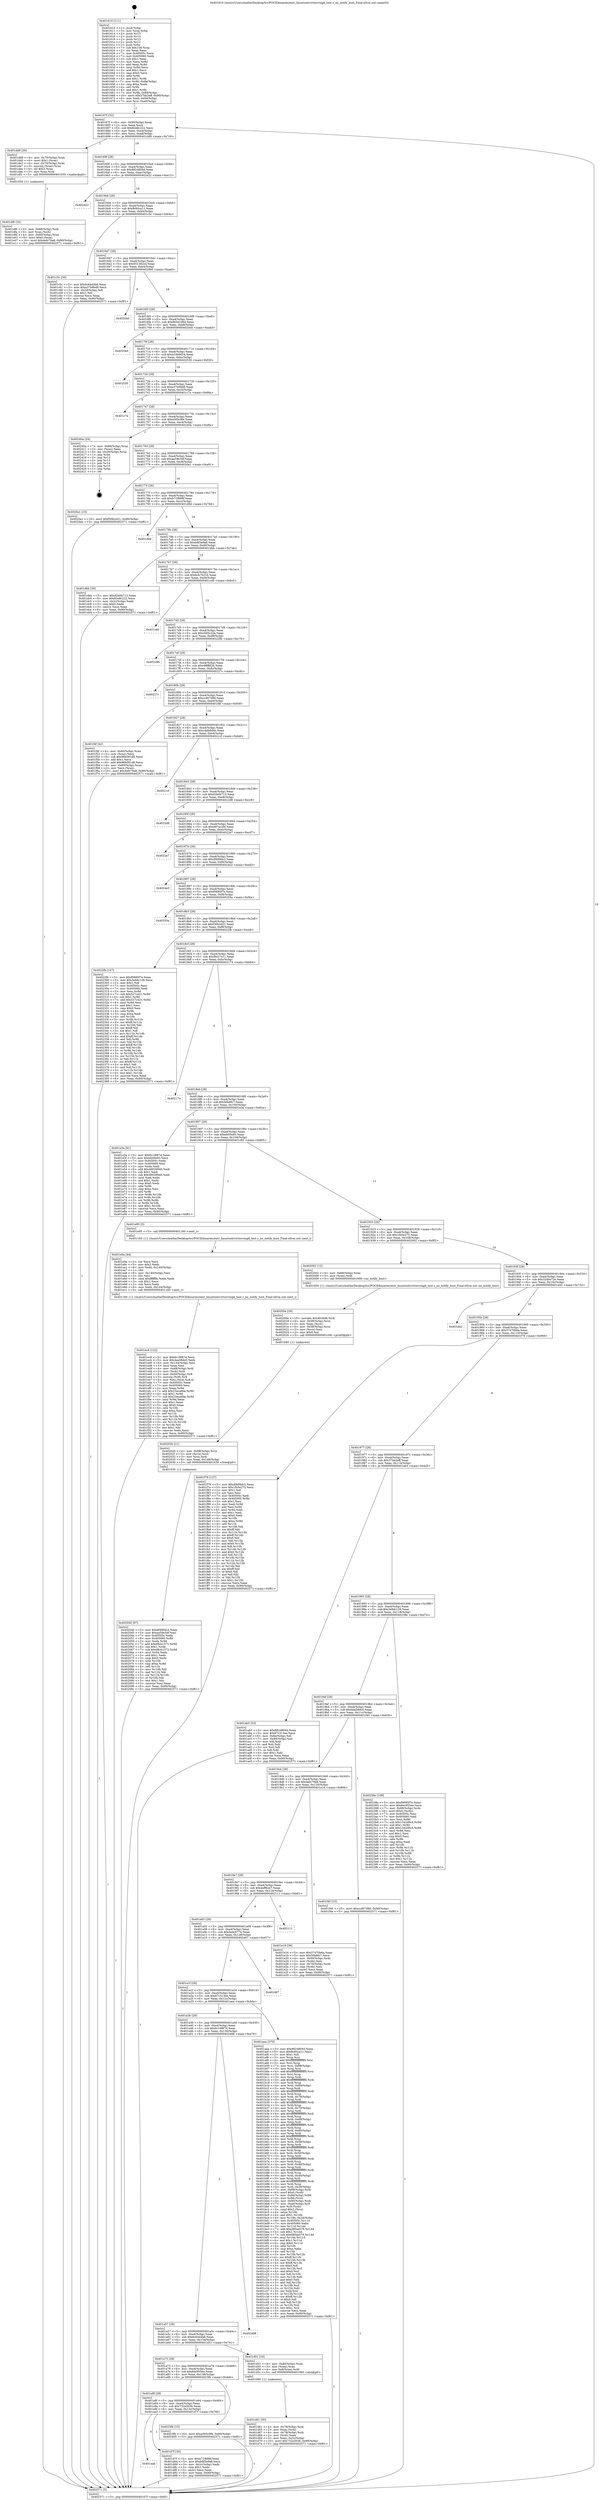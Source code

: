 digraph "0x401610" {
  label = "0x401610 (/mnt/c/Users/mathe/Desktop/tcc/POCII/binaries/extr_linuxtoolsvirtiovringh_test.c_no_notify_host_Final-ollvm.out::main(0))"
  labelloc = "t"
  node[shape=record]

  Entry [label="",width=0.3,height=0.3,shape=circle,fillcolor=black,style=filled]
  "0x40167f" [label="{
     0x40167f [32]\l
     | [instrs]\l
     &nbsp;&nbsp;0x40167f \<+6\>: mov -0x90(%rbp),%eax\l
     &nbsp;&nbsp;0x401685 \<+2\>: mov %eax,%ecx\l
     &nbsp;&nbsp;0x401687 \<+6\>: sub $0x82e8c222,%ecx\l
     &nbsp;&nbsp;0x40168d \<+6\>: mov %eax,-0xa4(%rbp)\l
     &nbsp;&nbsp;0x401693 \<+6\>: mov %ecx,-0xa8(%rbp)\l
     &nbsp;&nbsp;0x401699 \<+6\>: je 0000000000401dd9 \<main+0x7c9\>\l
  }"]
  "0x401dd9" [label="{
     0x401dd9 [29]\l
     | [instrs]\l
     &nbsp;&nbsp;0x401dd9 \<+4\>: mov -0x70(%rbp),%rax\l
     &nbsp;&nbsp;0x401ddd \<+6\>: movl $0x1,(%rax)\l
     &nbsp;&nbsp;0x401de3 \<+4\>: mov -0x70(%rbp),%rax\l
     &nbsp;&nbsp;0x401de7 \<+3\>: movslq (%rax),%rax\l
     &nbsp;&nbsp;0x401dea \<+4\>: shl $0x2,%rax\l
     &nbsp;&nbsp;0x401dee \<+3\>: mov %rax,%rdi\l
     &nbsp;&nbsp;0x401df1 \<+5\>: call 0000000000401050 \<malloc@plt\>\l
     | [calls]\l
     &nbsp;&nbsp;0x401050 \{1\} (unknown)\l
  }"]
  "0x40169f" [label="{
     0x40169f [28]\l
     | [instrs]\l
     &nbsp;&nbsp;0x40169f \<+5\>: jmp 00000000004016a4 \<main+0x94\>\l
     &nbsp;&nbsp;0x4016a4 \<+6\>: mov -0xa4(%rbp),%eax\l
     &nbsp;&nbsp;0x4016aa \<+5\>: sub $0x8824804d,%eax\l
     &nbsp;&nbsp;0x4016af \<+6\>: mov %eax,-0xac(%rbp)\l
     &nbsp;&nbsp;0x4016b5 \<+6\>: je 0000000000402422 \<main+0xe12\>\l
  }"]
  Exit [label="",width=0.3,height=0.3,shape=circle,fillcolor=black,style=filled,peripheries=2]
  "0x402422" [label="{
     0x402422\l
  }", style=dashed]
  "0x4016bb" [label="{
     0x4016bb [28]\l
     | [instrs]\l
     &nbsp;&nbsp;0x4016bb \<+5\>: jmp 00000000004016c0 \<main+0xb0\>\l
     &nbsp;&nbsp;0x4016c0 \<+6\>: mov -0xa4(%rbp),%eax\l
     &nbsp;&nbsp;0x4016c6 \<+5\>: sub $0x8c60ca11,%eax\l
     &nbsp;&nbsp;0x4016cb \<+6\>: mov %eax,-0xb0(%rbp)\l
     &nbsp;&nbsp;0x4016d1 \<+6\>: je 0000000000401c5c \<main+0x64c\>\l
  }"]
  "0x402040" [label="{
     0x402040 [97]\l
     | [instrs]\l
     &nbsp;&nbsp;0x402040 \<+5\>: mov $0xdf499dc3,%eax\l
     &nbsp;&nbsp;0x402045 \<+5\>: mov $0xaa59e3df,%esi\l
     &nbsp;&nbsp;0x40204a \<+7\>: mov 0x40505c,%edx\l
     &nbsp;&nbsp;0x402051 \<+8\>: mov 0x405060,%r8d\l
     &nbsp;&nbsp;0x402059 \<+3\>: mov %edx,%r9d\l
     &nbsp;&nbsp;0x40205c \<+7\>: add $0xd8cb1572,%r9d\l
     &nbsp;&nbsp;0x402063 \<+4\>: sub $0x1,%r9d\l
     &nbsp;&nbsp;0x402067 \<+7\>: sub $0xd8cb1572,%r9d\l
     &nbsp;&nbsp;0x40206e \<+4\>: imul %r9d,%edx\l
     &nbsp;&nbsp;0x402072 \<+3\>: and $0x1,%edx\l
     &nbsp;&nbsp;0x402075 \<+3\>: cmp $0x0,%edx\l
     &nbsp;&nbsp;0x402078 \<+4\>: sete %r10b\l
     &nbsp;&nbsp;0x40207c \<+4\>: cmp $0xa,%r8d\l
     &nbsp;&nbsp;0x402080 \<+4\>: setl %r11b\l
     &nbsp;&nbsp;0x402084 \<+3\>: mov %r10b,%bl\l
     &nbsp;&nbsp;0x402087 \<+3\>: and %r11b,%bl\l
     &nbsp;&nbsp;0x40208a \<+3\>: xor %r11b,%r10b\l
     &nbsp;&nbsp;0x40208d \<+3\>: or %r10b,%bl\l
     &nbsp;&nbsp;0x402090 \<+3\>: test $0x1,%bl\l
     &nbsp;&nbsp;0x402093 \<+3\>: cmovne %esi,%eax\l
     &nbsp;&nbsp;0x402096 \<+6\>: mov %eax,-0x90(%rbp)\l
     &nbsp;&nbsp;0x40209c \<+5\>: jmp 0000000000402571 \<main+0xf61\>\l
  }"]
  "0x401c5c" [label="{
     0x401c5c [30]\l
     | [instrs]\l
     &nbsp;&nbsp;0x401c5c \<+5\>: mov $0x6c6444b8,%eax\l
     &nbsp;&nbsp;0x401c61 \<+5\>: mov $0xa37b9bd9,%ecx\l
     &nbsp;&nbsp;0x401c66 \<+3\>: mov -0x2d(%rbp),%dl\l
     &nbsp;&nbsp;0x401c69 \<+3\>: test $0x1,%dl\l
     &nbsp;&nbsp;0x401c6c \<+3\>: cmovne %ecx,%eax\l
     &nbsp;&nbsp;0x401c6f \<+6\>: mov %eax,-0x90(%rbp)\l
     &nbsp;&nbsp;0x401c75 \<+5\>: jmp 0000000000402571 \<main+0xf61\>\l
  }"]
  "0x4016d7" [label="{
     0x4016d7 [28]\l
     | [instrs]\l
     &nbsp;&nbsp;0x4016d7 \<+5\>: jmp 00000000004016dc \<main+0xcc\>\l
     &nbsp;&nbsp;0x4016dc \<+6\>: mov -0xa4(%rbp),%eax\l
     &nbsp;&nbsp;0x4016e2 \<+5\>: sub $0x931382cd,%eax\l
     &nbsp;&nbsp;0x4016e7 \<+6\>: mov %eax,-0xb4(%rbp)\l
     &nbsp;&nbsp;0x4016ed \<+6\>: je 00000000004020b0 \<main+0xaa0\>\l
  }"]
  "0x40202b" [label="{
     0x40202b [21]\l
     | [instrs]\l
     &nbsp;&nbsp;0x40202b \<+4\>: mov -0x68(%rbp),%rcx\l
     &nbsp;&nbsp;0x40202f \<+3\>: mov (%rcx),%rcx\l
     &nbsp;&nbsp;0x402032 \<+3\>: mov %rcx,%rdi\l
     &nbsp;&nbsp;0x402035 \<+6\>: mov %eax,-0x148(%rbp)\l
     &nbsp;&nbsp;0x40203b \<+5\>: call 0000000000401030 \<free@plt\>\l
     | [calls]\l
     &nbsp;&nbsp;0x401030 \{1\} (unknown)\l
  }"]
  "0x4020b0" [label="{
     0x4020b0\l
  }", style=dashed]
  "0x4016f3" [label="{
     0x4016f3 [28]\l
     | [instrs]\l
     &nbsp;&nbsp;0x4016f3 \<+5\>: jmp 00000000004016f8 \<main+0xe8\>\l
     &nbsp;&nbsp;0x4016f8 \<+6\>: mov -0xa4(%rbp),%eax\l
     &nbsp;&nbsp;0x4016fe \<+5\>: sub $0x9e3d106d,%eax\l
     &nbsp;&nbsp;0x401703 \<+6\>: mov %eax,-0xb8(%rbp)\l
     &nbsp;&nbsp;0x401709 \<+6\>: je 00000000004020ed \<main+0xadd\>\l
  }"]
  "0x40200e" [label="{
     0x40200e [29]\l
     | [instrs]\l
     &nbsp;&nbsp;0x40200e \<+10\>: movabs $0x4030d6,%rdi\l
     &nbsp;&nbsp;0x402018 \<+4\>: mov -0x58(%rbp),%rcx\l
     &nbsp;&nbsp;0x40201c \<+2\>: mov %eax,(%rcx)\l
     &nbsp;&nbsp;0x40201e \<+4\>: mov -0x58(%rbp),%rcx\l
     &nbsp;&nbsp;0x402022 \<+2\>: mov (%rcx),%esi\l
     &nbsp;&nbsp;0x402024 \<+2\>: mov $0x0,%al\l
     &nbsp;&nbsp;0x402026 \<+5\>: call 0000000000401040 \<printf@plt\>\l
     | [calls]\l
     &nbsp;&nbsp;0x401040 \{1\} (unknown)\l
  }"]
  "0x4020ed" [label="{
     0x4020ed\l
  }", style=dashed]
  "0x40170f" [label="{
     0x40170f [28]\l
     | [instrs]\l
     &nbsp;&nbsp;0x40170f \<+5\>: jmp 0000000000401714 \<main+0x104\>\l
     &nbsp;&nbsp;0x401714 \<+6\>: mov -0xa4(%rbp),%eax\l
     &nbsp;&nbsp;0x40171a \<+5\>: sub $0xa10b9624,%eax\l
     &nbsp;&nbsp;0x40171f \<+6\>: mov %eax,-0xbc(%rbp)\l
     &nbsp;&nbsp;0x401725 \<+6\>: je 0000000000402530 \<main+0xf20\>\l
  }"]
  "0x401ec6" [label="{
     0x401ec6 [122]\l
     | [instrs]\l
     &nbsp;&nbsp;0x401ec6 \<+5\>: mov $0x6c18f87d,%ecx\l
     &nbsp;&nbsp;0x401ecb \<+5\>: mov $0x4aa58dc0,%edx\l
     &nbsp;&nbsp;0x401ed0 \<+6\>: mov -0x144(%rbp),%esi\l
     &nbsp;&nbsp;0x401ed6 \<+3\>: imul %eax,%esi\l
     &nbsp;&nbsp;0x401ed9 \<+4\>: mov -0x68(%rbp),%rdi\l
     &nbsp;&nbsp;0x401edd \<+3\>: mov (%rdi),%rdi\l
     &nbsp;&nbsp;0x401ee0 \<+4\>: mov -0x60(%rbp),%r8\l
     &nbsp;&nbsp;0x401ee4 \<+3\>: movslq (%r8),%r8\l
     &nbsp;&nbsp;0x401ee7 \<+4\>: mov %esi,(%rdi,%r8,4)\l
     &nbsp;&nbsp;0x401eeb \<+7\>: mov 0x40505c,%eax\l
     &nbsp;&nbsp;0x401ef2 \<+7\>: mov 0x405060,%esi\l
     &nbsp;&nbsp;0x401ef9 \<+3\>: mov %eax,%r9d\l
     &nbsp;&nbsp;0x401efc \<+7\>: add $0x23aca6be,%r9d\l
     &nbsp;&nbsp;0x401f03 \<+4\>: sub $0x1,%r9d\l
     &nbsp;&nbsp;0x401f07 \<+7\>: sub $0x23aca6be,%r9d\l
     &nbsp;&nbsp;0x401f0e \<+4\>: imul %r9d,%eax\l
     &nbsp;&nbsp;0x401f12 \<+3\>: and $0x1,%eax\l
     &nbsp;&nbsp;0x401f15 \<+3\>: cmp $0x0,%eax\l
     &nbsp;&nbsp;0x401f18 \<+4\>: sete %r10b\l
     &nbsp;&nbsp;0x401f1c \<+3\>: cmp $0xa,%esi\l
     &nbsp;&nbsp;0x401f1f \<+4\>: setl %r11b\l
     &nbsp;&nbsp;0x401f23 \<+3\>: mov %r10b,%bl\l
     &nbsp;&nbsp;0x401f26 \<+3\>: and %r11b,%bl\l
     &nbsp;&nbsp;0x401f29 \<+3\>: xor %r11b,%r10b\l
     &nbsp;&nbsp;0x401f2c \<+3\>: or %r10b,%bl\l
     &nbsp;&nbsp;0x401f2f \<+3\>: test $0x1,%bl\l
     &nbsp;&nbsp;0x401f32 \<+3\>: cmovne %edx,%ecx\l
     &nbsp;&nbsp;0x401f35 \<+6\>: mov %ecx,-0x90(%rbp)\l
     &nbsp;&nbsp;0x401f3b \<+5\>: jmp 0000000000402571 \<main+0xf61\>\l
  }"]
  "0x402530" [label="{
     0x402530\l
  }", style=dashed]
  "0x40172b" [label="{
     0x40172b [28]\l
     | [instrs]\l
     &nbsp;&nbsp;0x40172b \<+5\>: jmp 0000000000401730 \<main+0x120\>\l
     &nbsp;&nbsp;0x401730 \<+6\>: mov -0xa4(%rbp),%eax\l
     &nbsp;&nbsp;0x401736 \<+5\>: sub $0xa37b9bd9,%eax\l
     &nbsp;&nbsp;0x40173b \<+6\>: mov %eax,-0xc0(%rbp)\l
     &nbsp;&nbsp;0x401741 \<+6\>: je 0000000000401c7a \<main+0x66a\>\l
  }"]
  "0x401e9a" [label="{
     0x401e9a [44]\l
     | [instrs]\l
     &nbsp;&nbsp;0x401e9a \<+2\>: xor %ecx,%ecx\l
     &nbsp;&nbsp;0x401e9c \<+5\>: mov $0x2,%edx\l
     &nbsp;&nbsp;0x401ea1 \<+6\>: mov %edx,-0x140(%rbp)\l
     &nbsp;&nbsp;0x401ea7 \<+1\>: cltd\l
     &nbsp;&nbsp;0x401ea8 \<+6\>: mov -0x140(%rbp),%esi\l
     &nbsp;&nbsp;0x401eae \<+2\>: idiv %esi\l
     &nbsp;&nbsp;0x401eb0 \<+6\>: imul $0xfffffffe,%edx,%edx\l
     &nbsp;&nbsp;0x401eb6 \<+3\>: sub $0x1,%ecx\l
     &nbsp;&nbsp;0x401eb9 \<+2\>: sub %ecx,%edx\l
     &nbsp;&nbsp;0x401ebb \<+6\>: mov %edx,-0x144(%rbp)\l
     &nbsp;&nbsp;0x401ec1 \<+5\>: call 0000000000401160 \<next_i\>\l
     | [calls]\l
     &nbsp;&nbsp;0x401160 \{1\} (/mnt/c/Users/mathe/Desktop/tcc/POCII/binaries/extr_linuxtoolsvirtiovringh_test.c_no_notify_host_Final-ollvm.out::next_i)\l
  }"]
  "0x401c7a" [label="{
     0x401c7a\l
  }", style=dashed]
  "0x401747" [label="{
     0x401747 [28]\l
     | [instrs]\l
     &nbsp;&nbsp;0x401747 \<+5\>: jmp 000000000040174c \<main+0x13c\>\l
     &nbsp;&nbsp;0x40174c \<+6\>: mov -0xa4(%rbp),%eax\l
     &nbsp;&nbsp;0x401752 \<+5\>: sub $0xa565c9fe,%eax\l
     &nbsp;&nbsp;0x401757 \<+6\>: mov %eax,-0xc4(%rbp)\l
     &nbsp;&nbsp;0x40175d \<+6\>: je 000000000040240a \<main+0xdfa\>\l
  }"]
  "0x401df6" [label="{
     0x401df6 [32]\l
     | [instrs]\l
     &nbsp;&nbsp;0x401df6 \<+4\>: mov -0x68(%rbp),%rdi\l
     &nbsp;&nbsp;0x401dfa \<+3\>: mov %rax,(%rdi)\l
     &nbsp;&nbsp;0x401dfd \<+4\>: mov -0x60(%rbp),%rax\l
     &nbsp;&nbsp;0x401e01 \<+6\>: movl $0x0,(%rax)\l
     &nbsp;&nbsp;0x401e07 \<+10\>: movl $0x4efc79a8,-0x90(%rbp)\l
     &nbsp;&nbsp;0x401e11 \<+5\>: jmp 0000000000402571 \<main+0xf61\>\l
  }"]
  "0x40240a" [label="{
     0x40240a [24]\l
     | [instrs]\l
     &nbsp;&nbsp;0x40240a \<+7\>: mov -0x88(%rbp),%rax\l
     &nbsp;&nbsp;0x402411 \<+2\>: mov (%rax),%eax\l
     &nbsp;&nbsp;0x402413 \<+4\>: lea -0x28(%rbp),%rsp\l
     &nbsp;&nbsp;0x402417 \<+1\>: pop %rbx\l
     &nbsp;&nbsp;0x402418 \<+2\>: pop %r12\l
     &nbsp;&nbsp;0x40241a \<+2\>: pop %r13\l
     &nbsp;&nbsp;0x40241c \<+2\>: pop %r14\l
     &nbsp;&nbsp;0x40241e \<+2\>: pop %r15\l
     &nbsp;&nbsp;0x402420 \<+1\>: pop %rbp\l
     &nbsp;&nbsp;0x402421 \<+1\>: ret\l
  }"]
  "0x401763" [label="{
     0x401763 [28]\l
     | [instrs]\l
     &nbsp;&nbsp;0x401763 \<+5\>: jmp 0000000000401768 \<main+0x158\>\l
     &nbsp;&nbsp;0x401768 \<+6\>: mov -0xa4(%rbp),%eax\l
     &nbsp;&nbsp;0x40176e \<+5\>: sub $0xaa59e3df,%eax\l
     &nbsp;&nbsp;0x401773 \<+6\>: mov %eax,-0xc8(%rbp)\l
     &nbsp;&nbsp;0x401779 \<+6\>: je 00000000004020a1 \<main+0xa91\>\l
  }"]
  "0x401aab" [label="{
     0x401aab\l
  }", style=dashed]
  "0x4020a1" [label="{
     0x4020a1 [15]\l
     | [instrs]\l
     &nbsp;&nbsp;0x4020a1 \<+10\>: movl $0xf30b2d21,-0x90(%rbp)\l
     &nbsp;&nbsp;0x4020ab \<+5\>: jmp 0000000000402571 \<main+0xf61\>\l
  }"]
  "0x40177f" [label="{
     0x40177f [28]\l
     | [instrs]\l
     &nbsp;&nbsp;0x40177f \<+5\>: jmp 0000000000401784 \<main+0x174\>\l
     &nbsp;&nbsp;0x401784 \<+6\>: mov -0xa4(%rbp),%eax\l
     &nbsp;&nbsp;0x40178a \<+5\>: sub $0xb71f898f,%eax\l
     &nbsp;&nbsp;0x40178f \<+6\>: mov %eax,-0xcc(%rbp)\l
     &nbsp;&nbsp;0x401795 \<+6\>: je 0000000000401d9d \<main+0x78d\>\l
  }"]
  "0x401d7f" [label="{
     0x401d7f [30]\l
     | [instrs]\l
     &nbsp;&nbsp;0x401d7f \<+5\>: mov $0xb71f898f,%eax\l
     &nbsp;&nbsp;0x401d84 \<+5\>: mov $0xb8f3e9a8,%ecx\l
     &nbsp;&nbsp;0x401d89 \<+3\>: mov -0x2c(%rbp),%edx\l
     &nbsp;&nbsp;0x401d8c \<+3\>: cmp $0x1,%edx\l
     &nbsp;&nbsp;0x401d8f \<+3\>: cmovl %ecx,%eax\l
     &nbsp;&nbsp;0x401d92 \<+6\>: mov %eax,-0x90(%rbp)\l
     &nbsp;&nbsp;0x401d98 \<+5\>: jmp 0000000000402571 \<main+0xf61\>\l
  }"]
  "0x401d9d" [label="{
     0x401d9d\l
  }", style=dashed]
  "0x40179b" [label="{
     0x40179b [28]\l
     | [instrs]\l
     &nbsp;&nbsp;0x40179b \<+5\>: jmp 00000000004017a0 \<main+0x190\>\l
     &nbsp;&nbsp;0x4017a0 \<+6\>: mov -0xa4(%rbp),%eax\l
     &nbsp;&nbsp;0x4017a6 \<+5\>: sub $0xb8f3e9a8,%eax\l
     &nbsp;&nbsp;0x4017ab \<+6\>: mov %eax,-0xd0(%rbp)\l
     &nbsp;&nbsp;0x4017b1 \<+6\>: je 0000000000401dbb \<main+0x7ab\>\l
  }"]
  "0x401a8f" [label="{
     0x401a8f [28]\l
     | [instrs]\l
     &nbsp;&nbsp;0x401a8f \<+5\>: jmp 0000000000401a94 \<main+0x484\>\l
     &nbsp;&nbsp;0x401a94 \<+6\>: mov -0xa4(%rbp),%eax\l
     &nbsp;&nbsp;0x401a9a \<+5\>: sub $0x732e3036,%eax\l
     &nbsp;&nbsp;0x401a9f \<+6\>: mov %eax,-0x13c(%rbp)\l
     &nbsp;&nbsp;0x401aa5 \<+6\>: je 0000000000401d7f \<main+0x76f\>\l
  }"]
  "0x401dbb" [label="{
     0x401dbb [30]\l
     | [instrs]\l
     &nbsp;&nbsp;0x401dbb \<+5\>: mov $0xd2b0b713,%eax\l
     &nbsp;&nbsp;0x401dc0 \<+5\>: mov $0x82e8c222,%ecx\l
     &nbsp;&nbsp;0x401dc5 \<+3\>: mov -0x2c(%rbp),%edx\l
     &nbsp;&nbsp;0x401dc8 \<+3\>: cmp $0x0,%edx\l
     &nbsp;&nbsp;0x401dcb \<+3\>: cmove %ecx,%eax\l
     &nbsp;&nbsp;0x401dce \<+6\>: mov %eax,-0x90(%rbp)\l
     &nbsp;&nbsp;0x401dd4 \<+5\>: jmp 0000000000402571 \<main+0xf61\>\l
  }"]
  "0x4017b7" [label="{
     0x4017b7 [28]\l
     | [instrs]\l
     &nbsp;&nbsp;0x4017b7 \<+5\>: jmp 00000000004017bc \<main+0x1ac\>\l
     &nbsp;&nbsp;0x4017bc \<+6\>: mov -0xa4(%rbp),%eax\l
     &nbsp;&nbsp;0x4017c2 \<+5\>: sub $0xbcb7b21b,%eax\l
     &nbsp;&nbsp;0x4017c7 \<+6\>: mov %eax,-0xd4(%rbp)\l
     &nbsp;&nbsp;0x4017cd \<+6\>: je 0000000000401cd0 \<main+0x6c0\>\l
  }"]
  "0x4023fb" [label="{
     0x4023fb [15]\l
     | [instrs]\l
     &nbsp;&nbsp;0x4023fb \<+10\>: movl $0xa565c9fe,-0x90(%rbp)\l
     &nbsp;&nbsp;0x402405 \<+5\>: jmp 0000000000402571 \<main+0xf61\>\l
  }"]
  "0x401cd0" [label="{
     0x401cd0\l
  }", style=dashed]
  "0x4017d3" [label="{
     0x4017d3 [28]\l
     | [instrs]\l
     &nbsp;&nbsp;0x4017d3 \<+5\>: jmp 00000000004017d8 \<main+0x1c8\>\l
     &nbsp;&nbsp;0x4017d8 \<+6\>: mov -0xa4(%rbp),%eax\l
     &nbsp;&nbsp;0x4017de \<+5\>: sub $0xc0d5c32e,%eax\l
     &nbsp;&nbsp;0x4017e3 \<+6\>: mov %eax,-0xd8(%rbp)\l
     &nbsp;&nbsp;0x4017e9 \<+6\>: je 000000000040228b \<main+0xc7b\>\l
  }"]
  "0x401d61" [label="{
     0x401d61 [30]\l
     | [instrs]\l
     &nbsp;&nbsp;0x401d61 \<+4\>: mov -0x78(%rbp),%rdi\l
     &nbsp;&nbsp;0x401d65 \<+2\>: mov %eax,(%rdi)\l
     &nbsp;&nbsp;0x401d67 \<+4\>: mov -0x78(%rbp),%rdi\l
     &nbsp;&nbsp;0x401d6b \<+2\>: mov (%rdi),%eax\l
     &nbsp;&nbsp;0x401d6d \<+3\>: mov %eax,-0x2c(%rbp)\l
     &nbsp;&nbsp;0x401d70 \<+10\>: movl $0x732e3036,-0x90(%rbp)\l
     &nbsp;&nbsp;0x401d7a \<+5\>: jmp 0000000000402571 \<main+0xf61\>\l
  }"]
  "0x40228b" [label="{
     0x40228b\l
  }", style=dashed]
  "0x4017ef" [label="{
     0x4017ef [28]\l
     | [instrs]\l
     &nbsp;&nbsp;0x4017ef \<+5\>: jmp 00000000004017f4 \<main+0x1e4\>\l
     &nbsp;&nbsp;0x4017f4 \<+6\>: mov -0xa4(%rbp),%eax\l
     &nbsp;&nbsp;0x4017fa \<+5\>: sub $0xc88ffd26,%eax\l
     &nbsp;&nbsp;0x4017ff \<+6\>: mov %eax,-0xdc(%rbp)\l
     &nbsp;&nbsp;0x401805 \<+6\>: je 000000000040227c \<main+0xc6c\>\l
  }"]
  "0x401a73" [label="{
     0x401a73 [28]\l
     | [instrs]\l
     &nbsp;&nbsp;0x401a73 \<+5\>: jmp 0000000000401a78 \<main+0x468\>\l
     &nbsp;&nbsp;0x401a78 \<+6\>: mov -0xa4(%rbp),%eax\l
     &nbsp;&nbsp;0x401a7e \<+5\>: sub $0x6ec955ee,%eax\l
     &nbsp;&nbsp;0x401a83 \<+6\>: mov %eax,-0x138(%rbp)\l
     &nbsp;&nbsp;0x401a89 \<+6\>: je 00000000004023fb \<main+0xdeb\>\l
  }"]
  "0x40227c" [label="{
     0x40227c\l
  }", style=dashed]
  "0x40180b" [label="{
     0x40180b [28]\l
     | [instrs]\l
     &nbsp;&nbsp;0x40180b \<+5\>: jmp 0000000000401810 \<main+0x200\>\l
     &nbsp;&nbsp;0x401810 \<+6\>: mov -0xa4(%rbp),%eax\l
     &nbsp;&nbsp;0x401816 \<+5\>: sub $0xccd07d86,%eax\l
     &nbsp;&nbsp;0x40181b \<+6\>: mov %eax,-0xe0(%rbp)\l
     &nbsp;&nbsp;0x401821 \<+6\>: je 0000000000401f4f \<main+0x93f\>\l
  }"]
  "0x401d51" [label="{
     0x401d51 [16]\l
     | [instrs]\l
     &nbsp;&nbsp;0x401d51 \<+4\>: mov -0x80(%rbp),%rax\l
     &nbsp;&nbsp;0x401d55 \<+3\>: mov (%rax),%rax\l
     &nbsp;&nbsp;0x401d58 \<+4\>: mov 0x8(%rax),%rdi\l
     &nbsp;&nbsp;0x401d5c \<+5\>: call 0000000000401060 \<atoi@plt\>\l
     | [calls]\l
     &nbsp;&nbsp;0x401060 \{1\} (unknown)\l
  }"]
  "0x401f4f" [label="{
     0x401f4f [42]\l
     | [instrs]\l
     &nbsp;&nbsp;0x401f4f \<+4\>: mov -0x60(%rbp),%rax\l
     &nbsp;&nbsp;0x401f53 \<+2\>: mov (%rax),%ecx\l
     &nbsp;&nbsp;0x401f55 \<+6\>: sub $0x96b581d8,%ecx\l
     &nbsp;&nbsp;0x401f5b \<+3\>: add $0x1,%ecx\l
     &nbsp;&nbsp;0x401f5e \<+6\>: add $0x96b581d8,%ecx\l
     &nbsp;&nbsp;0x401f64 \<+4\>: mov -0x60(%rbp),%rax\l
     &nbsp;&nbsp;0x401f68 \<+2\>: mov %ecx,(%rax)\l
     &nbsp;&nbsp;0x401f6a \<+10\>: movl $0x4efc79a8,-0x90(%rbp)\l
     &nbsp;&nbsp;0x401f74 \<+5\>: jmp 0000000000402571 \<main+0xf61\>\l
  }"]
  "0x401827" [label="{
     0x401827 [28]\l
     | [instrs]\l
     &nbsp;&nbsp;0x401827 \<+5\>: jmp 000000000040182c \<main+0x21c\>\l
     &nbsp;&nbsp;0x40182c \<+6\>: mov -0xa4(%rbp),%eax\l
     &nbsp;&nbsp;0x401832 \<+5\>: sub $0xcddbdd4e,%eax\l
     &nbsp;&nbsp;0x401837 \<+6\>: mov %eax,-0xe4(%rbp)\l
     &nbsp;&nbsp;0x40183d \<+6\>: je 00000000004021cf \<main+0xbbf\>\l
  }"]
  "0x401a57" [label="{
     0x401a57 [28]\l
     | [instrs]\l
     &nbsp;&nbsp;0x401a57 \<+5\>: jmp 0000000000401a5c \<main+0x44c\>\l
     &nbsp;&nbsp;0x401a5c \<+6\>: mov -0xa4(%rbp),%eax\l
     &nbsp;&nbsp;0x401a62 \<+5\>: sub $0x6c6444b8,%eax\l
     &nbsp;&nbsp;0x401a67 \<+6\>: mov %eax,-0x134(%rbp)\l
     &nbsp;&nbsp;0x401a6d \<+6\>: je 0000000000401d51 \<main+0x741\>\l
  }"]
  "0x4021cf" [label="{
     0x4021cf\l
  }", style=dashed]
  "0x401843" [label="{
     0x401843 [28]\l
     | [instrs]\l
     &nbsp;&nbsp;0x401843 \<+5\>: jmp 0000000000401848 \<main+0x238\>\l
     &nbsp;&nbsp;0x401848 \<+6\>: mov -0xa4(%rbp),%eax\l
     &nbsp;&nbsp;0x40184e \<+5\>: sub $0xd2b0b713,%eax\l
     &nbsp;&nbsp;0x401853 \<+6\>: mov %eax,-0xe8(%rbp)\l
     &nbsp;&nbsp;0x401859 \<+6\>: je 00000000004022d8 \<main+0xcc8\>\l
  }"]
  "0x402488" [label="{
     0x402488\l
  }", style=dashed]
  "0x4022d8" [label="{
     0x4022d8\l
  }", style=dashed]
  "0x40185f" [label="{
     0x40185f [28]\l
     | [instrs]\l
     &nbsp;&nbsp;0x40185f \<+5\>: jmp 0000000000401864 \<main+0x254\>\l
     &nbsp;&nbsp;0x401864 \<+6\>: mov -0xa4(%rbp),%eax\l
     &nbsp;&nbsp;0x40186a \<+5\>: sub $0xd97ac2f4,%eax\l
     &nbsp;&nbsp;0x40186f \<+6\>: mov %eax,-0xec(%rbp)\l
     &nbsp;&nbsp;0x401875 \<+6\>: je 00000000004022e7 \<main+0xcd7\>\l
  }"]
  "0x401a3b" [label="{
     0x401a3b [28]\l
     | [instrs]\l
     &nbsp;&nbsp;0x401a3b \<+5\>: jmp 0000000000401a40 \<main+0x430\>\l
     &nbsp;&nbsp;0x401a40 \<+6\>: mov -0xa4(%rbp),%eax\l
     &nbsp;&nbsp;0x401a46 \<+5\>: sub $0x6c18f87d,%eax\l
     &nbsp;&nbsp;0x401a4b \<+6\>: mov %eax,-0x130(%rbp)\l
     &nbsp;&nbsp;0x401a51 \<+6\>: je 0000000000402488 \<main+0xe78\>\l
  }"]
  "0x4022e7" [label="{
     0x4022e7\l
  }", style=dashed]
  "0x40187b" [label="{
     0x40187b [28]\l
     | [instrs]\l
     &nbsp;&nbsp;0x40187b \<+5\>: jmp 0000000000401880 \<main+0x270\>\l
     &nbsp;&nbsp;0x401880 \<+6\>: mov -0xa4(%rbp),%eax\l
     &nbsp;&nbsp;0x401886 \<+5\>: sub $0xdf499dc3,%eax\l
     &nbsp;&nbsp;0x40188b \<+6\>: mov %eax,-0xf0(%rbp)\l
     &nbsp;&nbsp;0x401891 \<+6\>: je 00000000004024e3 \<main+0xed3\>\l
  }"]
  "0x401aea" [label="{
     0x401aea [370]\l
     | [instrs]\l
     &nbsp;&nbsp;0x401aea \<+5\>: mov $0x8824804d,%eax\l
     &nbsp;&nbsp;0x401aef \<+5\>: mov $0x8c60ca11,%ecx\l
     &nbsp;&nbsp;0x401af4 \<+2\>: mov $0x1,%dl\l
     &nbsp;&nbsp;0x401af6 \<+3\>: mov %rsp,%rsi\l
     &nbsp;&nbsp;0x401af9 \<+4\>: add $0xfffffffffffffff0,%rsi\l
     &nbsp;&nbsp;0x401afd \<+3\>: mov %rsi,%rsp\l
     &nbsp;&nbsp;0x401b00 \<+7\>: mov %rsi,-0x88(%rbp)\l
     &nbsp;&nbsp;0x401b07 \<+3\>: mov %rsp,%rsi\l
     &nbsp;&nbsp;0x401b0a \<+4\>: add $0xfffffffffffffff0,%rsi\l
     &nbsp;&nbsp;0x401b0e \<+3\>: mov %rsi,%rsp\l
     &nbsp;&nbsp;0x401b11 \<+3\>: mov %rsp,%rdi\l
     &nbsp;&nbsp;0x401b14 \<+4\>: add $0xfffffffffffffff0,%rdi\l
     &nbsp;&nbsp;0x401b18 \<+3\>: mov %rdi,%rsp\l
     &nbsp;&nbsp;0x401b1b \<+4\>: mov %rdi,-0x80(%rbp)\l
     &nbsp;&nbsp;0x401b1f \<+3\>: mov %rsp,%rdi\l
     &nbsp;&nbsp;0x401b22 \<+4\>: add $0xfffffffffffffff0,%rdi\l
     &nbsp;&nbsp;0x401b26 \<+3\>: mov %rdi,%rsp\l
     &nbsp;&nbsp;0x401b29 \<+4\>: mov %rdi,-0x78(%rbp)\l
     &nbsp;&nbsp;0x401b2d \<+3\>: mov %rsp,%rdi\l
     &nbsp;&nbsp;0x401b30 \<+4\>: add $0xfffffffffffffff0,%rdi\l
     &nbsp;&nbsp;0x401b34 \<+3\>: mov %rdi,%rsp\l
     &nbsp;&nbsp;0x401b37 \<+4\>: mov %rdi,-0x70(%rbp)\l
     &nbsp;&nbsp;0x401b3b \<+3\>: mov %rsp,%rdi\l
     &nbsp;&nbsp;0x401b3e \<+4\>: add $0xfffffffffffffff0,%rdi\l
     &nbsp;&nbsp;0x401b42 \<+3\>: mov %rdi,%rsp\l
     &nbsp;&nbsp;0x401b45 \<+4\>: mov %rdi,-0x68(%rbp)\l
     &nbsp;&nbsp;0x401b49 \<+3\>: mov %rsp,%rdi\l
     &nbsp;&nbsp;0x401b4c \<+4\>: add $0xfffffffffffffff0,%rdi\l
     &nbsp;&nbsp;0x401b50 \<+3\>: mov %rdi,%rsp\l
     &nbsp;&nbsp;0x401b53 \<+4\>: mov %rdi,-0x60(%rbp)\l
     &nbsp;&nbsp;0x401b57 \<+3\>: mov %rsp,%rdi\l
     &nbsp;&nbsp;0x401b5a \<+4\>: add $0xfffffffffffffff0,%rdi\l
     &nbsp;&nbsp;0x401b5e \<+3\>: mov %rdi,%rsp\l
     &nbsp;&nbsp;0x401b61 \<+4\>: mov %rdi,-0x58(%rbp)\l
     &nbsp;&nbsp;0x401b65 \<+3\>: mov %rsp,%rdi\l
     &nbsp;&nbsp;0x401b68 \<+4\>: add $0xfffffffffffffff0,%rdi\l
     &nbsp;&nbsp;0x401b6c \<+3\>: mov %rdi,%rsp\l
     &nbsp;&nbsp;0x401b6f \<+4\>: mov %rdi,-0x50(%rbp)\l
     &nbsp;&nbsp;0x401b73 \<+3\>: mov %rsp,%rdi\l
     &nbsp;&nbsp;0x401b76 \<+4\>: add $0xfffffffffffffff0,%rdi\l
     &nbsp;&nbsp;0x401b7a \<+3\>: mov %rdi,%rsp\l
     &nbsp;&nbsp;0x401b7d \<+4\>: mov %rdi,-0x48(%rbp)\l
     &nbsp;&nbsp;0x401b81 \<+3\>: mov %rsp,%rdi\l
     &nbsp;&nbsp;0x401b84 \<+4\>: add $0xfffffffffffffff0,%rdi\l
     &nbsp;&nbsp;0x401b88 \<+3\>: mov %rdi,%rsp\l
     &nbsp;&nbsp;0x401b8b \<+4\>: mov %rdi,-0x40(%rbp)\l
     &nbsp;&nbsp;0x401b8f \<+3\>: mov %rsp,%rdi\l
     &nbsp;&nbsp;0x401b92 \<+4\>: add $0xfffffffffffffff0,%rdi\l
     &nbsp;&nbsp;0x401b96 \<+3\>: mov %rdi,%rsp\l
     &nbsp;&nbsp;0x401b99 \<+4\>: mov %rdi,-0x38(%rbp)\l
     &nbsp;&nbsp;0x401b9d \<+7\>: mov -0x88(%rbp),%rdi\l
     &nbsp;&nbsp;0x401ba4 \<+6\>: movl $0x0,(%rdi)\l
     &nbsp;&nbsp;0x401baa \<+7\>: mov -0x94(%rbp),%r8d\l
     &nbsp;&nbsp;0x401bb1 \<+3\>: mov %r8d,(%rsi)\l
     &nbsp;&nbsp;0x401bb4 \<+4\>: mov -0x80(%rbp),%rdi\l
     &nbsp;&nbsp;0x401bb8 \<+7\>: mov -0xa0(%rbp),%r9\l
     &nbsp;&nbsp;0x401bbf \<+3\>: mov %r9,(%rdi)\l
     &nbsp;&nbsp;0x401bc2 \<+3\>: cmpl $0x2,(%rsi)\l
     &nbsp;&nbsp;0x401bc5 \<+4\>: setne %r10b\l
     &nbsp;&nbsp;0x401bc9 \<+4\>: and $0x1,%r10b\l
     &nbsp;&nbsp;0x401bcd \<+4\>: mov %r10b,-0x2d(%rbp)\l
     &nbsp;&nbsp;0x401bd1 \<+8\>: mov 0x40505c,%r11d\l
     &nbsp;&nbsp;0x401bd9 \<+7\>: mov 0x405060,%ebx\l
     &nbsp;&nbsp;0x401be0 \<+3\>: mov %r11d,%r14d\l
     &nbsp;&nbsp;0x401be3 \<+7\>: add $0xd80ae579,%r14d\l
     &nbsp;&nbsp;0x401bea \<+4\>: sub $0x1,%r14d\l
     &nbsp;&nbsp;0x401bee \<+7\>: sub $0xd80ae579,%r14d\l
     &nbsp;&nbsp;0x401bf5 \<+4\>: imul %r14d,%r11d\l
     &nbsp;&nbsp;0x401bf9 \<+4\>: and $0x1,%r11d\l
     &nbsp;&nbsp;0x401bfd \<+4\>: cmp $0x0,%r11d\l
     &nbsp;&nbsp;0x401c01 \<+4\>: sete %r10b\l
     &nbsp;&nbsp;0x401c05 \<+3\>: cmp $0xa,%ebx\l
     &nbsp;&nbsp;0x401c08 \<+4\>: setl %r15b\l
     &nbsp;&nbsp;0x401c0c \<+3\>: mov %r10b,%r12b\l
     &nbsp;&nbsp;0x401c0f \<+4\>: xor $0xff,%r12b\l
     &nbsp;&nbsp;0x401c13 \<+3\>: mov %r15b,%r13b\l
     &nbsp;&nbsp;0x401c16 \<+4\>: xor $0xff,%r13b\l
     &nbsp;&nbsp;0x401c1a \<+3\>: xor $0x0,%dl\l
     &nbsp;&nbsp;0x401c1d \<+3\>: mov %r12b,%sil\l
     &nbsp;&nbsp;0x401c20 \<+4\>: and $0x0,%sil\l
     &nbsp;&nbsp;0x401c24 \<+3\>: and %dl,%r10b\l
     &nbsp;&nbsp;0x401c27 \<+3\>: mov %r13b,%dil\l
     &nbsp;&nbsp;0x401c2a \<+4\>: and $0x0,%dil\l
     &nbsp;&nbsp;0x401c2e \<+3\>: and %dl,%r15b\l
     &nbsp;&nbsp;0x401c31 \<+3\>: or %r10b,%sil\l
     &nbsp;&nbsp;0x401c34 \<+3\>: or %r15b,%dil\l
     &nbsp;&nbsp;0x401c37 \<+3\>: xor %dil,%sil\l
     &nbsp;&nbsp;0x401c3a \<+3\>: or %r13b,%r12b\l
     &nbsp;&nbsp;0x401c3d \<+4\>: xor $0xff,%r12b\l
     &nbsp;&nbsp;0x401c41 \<+3\>: or $0x0,%dl\l
     &nbsp;&nbsp;0x401c44 \<+3\>: and %dl,%r12b\l
     &nbsp;&nbsp;0x401c47 \<+3\>: or %r12b,%sil\l
     &nbsp;&nbsp;0x401c4a \<+4\>: test $0x1,%sil\l
     &nbsp;&nbsp;0x401c4e \<+3\>: cmovne %ecx,%eax\l
     &nbsp;&nbsp;0x401c51 \<+6\>: mov %eax,-0x90(%rbp)\l
     &nbsp;&nbsp;0x401c57 \<+5\>: jmp 0000000000402571 \<main+0xf61\>\l
  }"]
  "0x4024e3" [label="{
     0x4024e3\l
  }", style=dashed]
  "0x401897" [label="{
     0x401897 [28]\l
     | [instrs]\l
     &nbsp;&nbsp;0x401897 \<+5\>: jmp 000000000040189c \<main+0x28c\>\l
     &nbsp;&nbsp;0x40189c \<+6\>: mov -0xa4(%rbp),%eax\l
     &nbsp;&nbsp;0x4018a2 \<+5\>: sub $0xf0685f7e,%eax\l
     &nbsp;&nbsp;0x4018a7 \<+6\>: mov %eax,-0xf4(%rbp)\l
     &nbsp;&nbsp;0x4018ad \<+6\>: je 000000000040255a \<main+0xf4a\>\l
  }"]
  "0x401a1f" [label="{
     0x401a1f [28]\l
     | [instrs]\l
     &nbsp;&nbsp;0x401a1f \<+5\>: jmp 0000000000401a24 \<main+0x414\>\l
     &nbsp;&nbsp;0x401a24 \<+6\>: mov -0xa4(%rbp),%eax\l
     &nbsp;&nbsp;0x401a2a \<+5\>: sub $0x67c313ee,%eax\l
     &nbsp;&nbsp;0x401a2f \<+6\>: mov %eax,-0x12c(%rbp)\l
     &nbsp;&nbsp;0x401a35 \<+6\>: je 0000000000401aea \<main+0x4da\>\l
  }"]
  "0x40255a" [label="{
     0x40255a\l
  }", style=dashed]
  "0x4018b3" [label="{
     0x4018b3 [28]\l
     | [instrs]\l
     &nbsp;&nbsp;0x4018b3 \<+5\>: jmp 00000000004018b8 \<main+0x2a8\>\l
     &nbsp;&nbsp;0x4018b8 \<+6\>: mov -0xa4(%rbp),%eax\l
     &nbsp;&nbsp;0x4018be \<+5\>: sub $0xf30b2d21,%eax\l
     &nbsp;&nbsp;0x4018c3 \<+6\>: mov %eax,-0xf8(%rbp)\l
     &nbsp;&nbsp;0x4018c9 \<+6\>: je 00000000004022fb \<main+0xceb\>\l
  }"]
  "0x402467" [label="{
     0x402467\l
  }", style=dashed]
  "0x4022fb" [label="{
     0x4022fb [147]\l
     | [instrs]\l
     &nbsp;&nbsp;0x4022fb \<+5\>: mov $0xf0685f7e,%eax\l
     &nbsp;&nbsp;0x402300 \<+5\>: mov $0x3e9dc128,%ecx\l
     &nbsp;&nbsp;0x402305 \<+2\>: mov $0x1,%dl\l
     &nbsp;&nbsp;0x402307 \<+7\>: mov 0x40505c,%esi\l
     &nbsp;&nbsp;0x40230e \<+7\>: mov 0x405060,%edi\l
     &nbsp;&nbsp;0x402315 \<+3\>: mov %esi,%r8d\l
     &nbsp;&nbsp;0x402318 \<+7\>: sub $0x527c421,%r8d\l
     &nbsp;&nbsp;0x40231f \<+4\>: sub $0x1,%r8d\l
     &nbsp;&nbsp;0x402323 \<+7\>: add $0x527c421,%r8d\l
     &nbsp;&nbsp;0x40232a \<+4\>: imul %r8d,%esi\l
     &nbsp;&nbsp;0x40232e \<+3\>: and $0x1,%esi\l
     &nbsp;&nbsp;0x402331 \<+3\>: cmp $0x0,%esi\l
     &nbsp;&nbsp;0x402334 \<+4\>: sete %r9b\l
     &nbsp;&nbsp;0x402338 \<+3\>: cmp $0xa,%edi\l
     &nbsp;&nbsp;0x40233b \<+4\>: setl %r10b\l
     &nbsp;&nbsp;0x40233f \<+3\>: mov %r9b,%r11b\l
     &nbsp;&nbsp;0x402342 \<+4\>: xor $0xff,%r11b\l
     &nbsp;&nbsp;0x402346 \<+3\>: mov %r10b,%bl\l
     &nbsp;&nbsp;0x402349 \<+3\>: xor $0xff,%bl\l
     &nbsp;&nbsp;0x40234c \<+3\>: xor $0x1,%dl\l
     &nbsp;&nbsp;0x40234f \<+3\>: mov %r11b,%r14b\l
     &nbsp;&nbsp;0x402352 \<+4\>: and $0xff,%r14b\l
     &nbsp;&nbsp;0x402356 \<+3\>: and %dl,%r9b\l
     &nbsp;&nbsp;0x402359 \<+3\>: mov %bl,%r15b\l
     &nbsp;&nbsp;0x40235c \<+4\>: and $0xff,%r15b\l
     &nbsp;&nbsp;0x402360 \<+3\>: and %dl,%r10b\l
     &nbsp;&nbsp;0x402363 \<+3\>: or %r9b,%r14b\l
     &nbsp;&nbsp;0x402366 \<+3\>: or %r10b,%r15b\l
     &nbsp;&nbsp;0x402369 \<+3\>: xor %r15b,%r14b\l
     &nbsp;&nbsp;0x40236c \<+3\>: or %bl,%r11b\l
     &nbsp;&nbsp;0x40236f \<+4\>: xor $0xff,%r11b\l
     &nbsp;&nbsp;0x402373 \<+3\>: or $0x1,%dl\l
     &nbsp;&nbsp;0x402376 \<+3\>: and %dl,%r11b\l
     &nbsp;&nbsp;0x402379 \<+3\>: or %r11b,%r14b\l
     &nbsp;&nbsp;0x40237c \<+4\>: test $0x1,%r14b\l
     &nbsp;&nbsp;0x402380 \<+3\>: cmovne %ecx,%eax\l
     &nbsp;&nbsp;0x402383 \<+6\>: mov %eax,-0x90(%rbp)\l
     &nbsp;&nbsp;0x402389 \<+5\>: jmp 0000000000402571 \<main+0xf61\>\l
  }"]
  "0x4018cf" [label="{
     0x4018cf [28]\l
     | [instrs]\l
     &nbsp;&nbsp;0x4018cf \<+5\>: jmp 00000000004018d4 \<main+0x2c4\>\l
     &nbsp;&nbsp;0x4018d4 \<+6\>: mov -0xa4(%rbp),%eax\l
     &nbsp;&nbsp;0x4018da \<+5\>: sub $0xf9c27e11,%eax\l
     &nbsp;&nbsp;0x4018df \<+6\>: mov %eax,-0xfc(%rbp)\l
     &nbsp;&nbsp;0x4018e5 \<+6\>: je 0000000000402174 \<main+0xb64\>\l
  }"]
  "0x401a03" [label="{
     0x401a03 [28]\l
     | [instrs]\l
     &nbsp;&nbsp;0x401a03 \<+5\>: jmp 0000000000401a08 \<main+0x3f8\>\l
     &nbsp;&nbsp;0x401a08 \<+6\>: mov -0xa4(%rbp),%eax\l
     &nbsp;&nbsp;0x401a0e \<+5\>: sub $0x5e4c6774,%eax\l
     &nbsp;&nbsp;0x401a13 \<+6\>: mov %eax,-0x128(%rbp)\l
     &nbsp;&nbsp;0x401a19 \<+6\>: je 0000000000402467 \<main+0xe57\>\l
  }"]
  "0x402174" [label="{
     0x402174\l
  }", style=dashed]
  "0x4018eb" [label="{
     0x4018eb [28]\l
     | [instrs]\l
     &nbsp;&nbsp;0x4018eb \<+5\>: jmp 00000000004018f0 \<main+0x2e0\>\l
     &nbsp;&nbsp;0x4018f0 \<+6\>: mov -0xa4(%rbp),%eax\l
     &nbsp;&nbsp;0x4018f6 \<+5\>: sub $0x50b8fc7,%eax\l
     &nbsp;&nbsp;0x4018fb \<+6\>: mov %eax,-0x100(%rbp)\l
     &nbsp;&nbsp;0x401901 \<+6\>: je 0000000000401e3a \<main+0x82a\>\l
  }"]
  "0x402111" [label="{
     0x402111\l
  }", style=dashed]
  "0x401e3a" [label="{
     0x401e3a [91]\l
     | [instrs]\l
     &nbsp;&nbsp;0x401e3a \<+5\>: mov $0x6c18f87d,%eax\l
     &nbsp;&nbsp;0x401e3f \<+5\>: mov $0xeb00e93,%ecx\l
     &nbsp;&nbsp;0x401e44 \<+7\>: mov 0x40505c,%edx\l
     &nbsp;&nbsp;0x401e4b \<+7\>: mov 0x405060,%esi\l
     &nbsp;&nbsp;0x401e52 \<+2\>: mov %edx,%edi\l
     &nbsp;&nbsp;0x401e54 \<+6\>: add $0x49026949,%edi\l
     &nbsp;&nbsp;0x401e5a \<+3\>: sub $0x1,%edi\l
     &nbsp;&nbsp;0x401e5d \<+6\>: sub $0x49026949,%edi\l
     &nbsp;&nbsp;0x401e63 \<+3\>: imul %edi,%edx\l
     &nbsp;&nbsp;0x401e66 \<+3\>: and $0x1,%edx\l
     &nbsp;&nbsp;0x401e69 \<+3\>: cmp $0x0,%edx\l
     &nbsp;&nbsp;0x401e6c \<+4\>: sete %r8b\l
     &nbsp;&nbsp;0x401e70 \<+3\>: cmp $0xa,%esi\l
     &nbsp;&nbsp;0x401e73 \<+4\>: setl %r9b\l
     &nbsp;&nbsp;0x401e77 \<+3\>: mov %r8b,%r10b\l
     &nbsp;&nbsp;0x401e7a \<+3\>: and %r9b,%r10b\l
     &nbsp;&nbsp;0x401e7d \<+3\>: xor %r9b,%r8b\l
     &nbsp;&nbsp;0x401e80 \<+3\>: or %r8b,%r10b\l
     &nbsp;&nbsp;0x401e83 \<+4\>: test $0x1,%r10b\l
     &nbsp;&nbsp;0x401e87 \<+3\>: cmovne %ecx,%eax\l
     &nbsp;&nbsp;0x401e8a \<+6\>: mov %eax,-0x90(%rbp)\l
     &nbsp;&nbsp;0x401e90 \<+5\>: jmp 0000000000402571 \<main+0xf61\>\l
  }"]
  "0x401907" [label="{
     0x401907 [28]\l
     | [instrs]\l
     &nbsp;&nbsp;0x401907 \<+5\>: jmp 000000000040190c \<main+0x2fc\>\l
     &nbsp;&nbsp;0x40190c \<+6\>: mov -0xa4(%rbp),%eax\l
     &nbsp;&nbsp;0x401912 \<+5\>: sub $0xeb00e93,%eax\l
     &nbsp;&nbsp;0x401917 \<+6\>: mov %eax,-0x104(%rbp)\l
     &nbsp;&nbsp;0x40191d \<+6\>: je 0000000000401e95 \<main+0x885\>\l
  }"]
  "0x4019e7" [label="{
     0x4019e7 [28]\l
     | [instrs]\l
     &nbsp;&nbsp;0x4019e7 \<+5\>: jmp 00000000004019ec \<main+0x3dc\>\l
     &nbsp;&nbsp;0x4019ec \<+6\>: mov -0xa4(%rbp),%eax\l
     &nbsp;&nbsp;0x4019f2 \<+5\>: sub $0x4eff62e7,%eax\l
     &nbsp;&nbsp;0x4019f7 \<+6\>: mov %eax,-0x124(%rbp)\l
     &nbsp;&nbsp;0x4019fd \<+6\>: je 0000000000402111 \<main+0xb01\>\l
  }"]
  "0x401e95" [label="{
     0x401e95 [5]\l
     | [instrs]\l
     &nbsp;&nbsp;0x401e95 \<+5\>: call 0000000000401160 \<next_i\>\l
     | [calls]\l
     &nbsp;&nbsp;0x401160 \{1\} (/mnt/c/Users/mathe/Desktop/tcc/POCII/binaries/extr_linuxtoolsvirtiovringh_test.c_no_notify_host_Final-ollvm.out::next_i)\l
  }"]
  "0x401923" [label="{
     0x401923 [28]\l
     | [instrs]\l
     &nbsp;&nbsp;0x401923 \<+5\>: jmp 0000000000401928 \<main+0x318\>\l
     &nbsp;&nbsp;0x401928 \<+6\>: mov -0xa4(%rbp),%eax\l
     &nbsp;&nbsp;0x40192e \<+5\>: sub $0x1fb5e275,%eax\l
     &nbsp;&nbsp;0x401933 \<+6\>: mov %eax,-0x108(%rbp)\l
     &nbsp;&nbsp;0x401939 \<+6\>: je 0000000000402002 \<main+0x9f2\>\l
  }"]
  "0x401e16" [label="{
     0x401e16 [36]\l
     | [instrs]\l
     &nbsp;&nbsp;0x401e16 \<+5\>: mov $0x37470b6a,%eax\l
     &nbsp;&nbsp;0x401e1b \<+5\>: mov $0x50b8fc7,%ecx\l
     &nbsp;&nbsp;0x401e20 \<+4\>: mov -0x60(%rbp),%rdx\l
     &nbsp;&nbsp;0x401e24 \<+2\>: mov (%rdx),%esi\l
     &nbsp;&nbsp;0x401e26 \<+4\>: mov -0x70(%rbp),%rdx\l
     &nbsp;&nbsp;0x401e2a \<+2\>: cmp (%rdx),%esi\l
     &nbsp;&nbsp;0x401e2c \<+3\>: cmovl %ecx,%eax\l
     &nbsp;&nbsp;0x401e2f \<+6\>: mov %eax,-0x90(%rbp)\l
     &nbsp;&nbsp;0x401e35 \<+5\>: jmp 0000000000402571 \<main+0xf61\>\l
  }"]
  "0x402002" [label="{
     0x402002 [12]\l
     | [instrs]\l
     &nbsp;&nbsp;0x402002 \<+4\>: mov -0x68(%rbp),%rax\l
     &nbsp;&nbsp;0x402006 \<+3\>: mov (%rax),%rdi\l
     &nbsp;&nbsp;0x402009 \<+5\>: call 0000000000401600 \<no_notify_host\>\l
     | [calls]\l
     &nbsp;&nbsp;0x401600 \{1\} (/mnt/c/Users/mathe/Desktop/tcc/POCII/binaries/extr_linuxtoolsvirtiovringh_test.c_no_notify_host_Final-ollvm.out::no_notify_host)\l
  }"]
  "0x40193f" [label="{
     0x40193f [28]\l
     | [instrs]\l
     &nbsp;&nbsp;0x40193f \<+5\>: jmp 0000000000401944 \<main+0x334\>\l
     &nbsp;&nbsp;0x401944 \<+6\>: mov -0xa4(%rbp),%eax\l
     &nbsp;&nbsp;0x40194a \<+5\>: sub $0x32d0e72e,%eax\l
     &nbsp;&nbsp;0x40194f \<+6\>: mov %eax,-0x10c(%rbp)\l
     &nbsp;&nbsp;0x401955 \<+6\>: je 0000000000401d42 \<main+0x732\>\l
  }"]
  "0x4019cb" [label="{
     0x4019cb [28]\l
     | [instrs]\l
     &nbsp;&nbsp;0x4019cb \<+5\>: jmp 00000000004019d0 \<main+0x3c0\>\l
     &nbsp;&nbsp;0x4019d0 \<+6\>: mov -0xa4(%rbp),%eax\l
     &nbsp;&nbsp;0x4019d6 \<+5\>: sub $0x4efc79a8,%eax\l
     &nbsp;&nbsp;0x4019db \<+6\>: mov %eax,-0x120(%rbp)\l
     &nbsp;&nbsp;0x4019e1 \<+6\>: je 0000000000401e16 \<main+0x806\>\l
  }"]
  "0x401d42" [label="{
     0x401d42\l
  }", style=dashed]
  "0x40195b" [label="{
     0x40195b [28]\l
     | [instrs]\l
     &nbsp;&nbsp;0x40195b \<+5\>: jmp 0000000000401960 \<main+0x350\>\l
     &nbsp;&nbsp;0x401960 \<+6\>: mov -0xa4(%rbp),%eax\l
     &nbsp;&nbsp;0x401966 \<+5\>: sub $0x37470b6a,%eax\l
     &nbsp;&nbsp;0x40196b \<+6\>: mov %eax,-0x110(%rbp)\l
     &nbsp;&nbsp;0x401971 \<+6\>: je 0000000000401f79 \<main+0x969\>\l
  }"]
  "0x401f40" [label="{
     0x401f40 [15]\l
     | [instrs]\l
     &nbsp;&nbsp;0x401f40 \<+10\>: movl $0xccd07d86,-0x90(%rbp)\l
     &nbsp;&nbsp;0x401f4a \<+5\>: jmp 0000000000402571 \<main+0xf61\>\l
  }"]
  "0x401f79" [label="{
     0x401f79 [137]\l
     | [instrs]\l
     &nbsp;&nbsp;0x401f79 \<+5\>: mov $0xdf499dc3,%eax\l
     &nbsp;&nbsp;0x401f7e \<+5\>: mov $0x1fb5e275,%ecx\l
     &nbsp;&nbsp;0x401f83 \<+2\>: mov $0x1,%dl\l
     &nbsp;&nbsp;0x401f85 \<+2\>: xor %esi,%esi\l
     &nbsp;&nbsp;0x401f87 \<+7\>: mov 0x40505c,%edi\l
     &nbsp;&nbsp;0x401f8e \<+8\>: mov 0x405060,%r8d\l
     &nbsp;&nbsp;0x401f96 \<+3\>: sub $0x1,%esi\l
     &nbsp;&nbsp;0x401f99 \<+3\>: mov %edi,%r9d\l
     &nbsp;&nbsp;0x401f9c \<+3\>: add %esi,%r9d\l
     &nbsp;&nbsp;0x401f9f \<+4\>: imul %r9d,%edi\l
     &nbsp;&nbsp;0x401fa3 \<+3\>: and $0x1,%edi\l
     &nbsp;&nbsp;0x401fa6 \<+3\>: cmp $0x0,%edi\l
     &nbsp;&nbsp;0x401fa9 \<+4\>: sete %r10b\l
     &nbsp;&nbsp;0x401fad \<+4\>: cmp $0xa,%r8d\l
     &nbsp;&nbsp;0x401fb1 \<+4\>: setl %r11b\l
     &nbsp;&nbsp;0x401fb5 \<+3\>: mov %r10b,%bl\l
     &nbsp;&nbsp;0x401fb8 \<+3\>: xor $0xff,%bl\l
     &nbsp;&nbsp;0x401fbb \<+3\>: mov %r11b,%r14b\l
     &nbsp;&nbsp;0x401fbe \<+4\>: xor $0xff,%r14b\l
     &nbsp;&nbsp;0x401fc2 \<+3\>: xor $0x0,%dl\l
     &nbsp;&nbsp;0x401fc5 \<+3\>: mov %bl,%r15b\l
     &nbsp;&nbsp;0x401fc8 \<+4\>: and $0x0,%r15b\l
     &nbsp;&nbsp;0x401fcc \<+3\>: and %dl,%r10b\l
     &nbsp;&nbsp;0x401fcf \<+3\>: mov %r14b,%r12b\l
     &nbsp;&nbsp;0x401fd2 \<+4\>: and $0x0,%r12b\l
     &nbsp;&nbsp;0x401fd6 \<+3\>: and %dl,%r11b\l
     &nbsp;&nbsp;0x401fd9 \<+3\>: or %r10b,%r15b\l
     &nbsp;&nbsp;0x401fdc \<+3\>: or %r11b,%r12b\l
     &nbsp;&nbsp;0x401fdf \<+3\>: xor %r12b,%r15b\l
     &nbsp;&nbsp;0x401fe2 \<+3\>: or %r14b,%bl\l
     &nbsp;&nbsp;0x401fe5 \<+3\>: xor $0xff,%bl\l
     &nbsp;&nbsp;0x401fe8 \<+3\>: or $0x0,%dl\l
     &nbsp;&nbsp;0x401feb \<+2\>: and %dl,%bl\l
     &nbsp;&nbsp;0x401fed \<+3\>: or %bl,%r15b\l
     &nbsp;&nbsp;0x401ff0 \<+4\>: test $0x1,%r15b\l
     &nbsp;&nbsp;0x401ff4 \<+3\>: cmovne %ecx,%eax\l
     &nbsp;&nbsp;0x401ff7 \<+6\>: mov %eax,-0x90(%rbp)\l
     &nbsp;&nbsp;0x401ffd \<+5\>: jmp 0000000000402571 \<main+0xf61\>\l
  }"]
  "0x401977" [label="{
     0x401977 [28]\l
     | [instrs]\l
     &nbsp;&nbsp;0x401977 \<+5\>: jmp 000000000040197c \<main+0x36c\>\l
     &nbsp;&nbsp;0x40197c \<+6\>: mov -0xa4(%rbp),%eax\l
     &nbsp;&nbsp;0x401982 \<+5\>: sub $0x37bb2eff,%eax\l
     &nbsp;&nbsp;0x401987 \<+6\>: mov %eax,-0x114(%rbp)\l
     &nbsp;&nbsp;0x40198d \<+6\>: je 0000000000401ab5 \<main+0x4a5\>\l
  }"]
  "0x4019af" [label="{
     0x4019af [28]\l
     | [instrs]\l
     &nbsp;&nbsp;0x4019af \<+5\>: jmp 00000000004019b4 \<main+0x3a4\>\l
     &nbsp;&nbsp;0x4019b4 \<+6\>: mov -0xa4(%rbp),%eax\l
     &nbsp;&nbsp;0x4019ba \<+5\>: sub $0x4aa58dc0,%eax\l
     &nbsp;&nbsp;0x4019bf \<+6\>: mov %eax,-0x11c(%rbp)\l
     &nbsp;&nbsp;0x4019c5 \<+6\>: je 0000000000401f40 \<main+0x930\>\l
  }"]
  "0x401ab5" [label="{
     0x401ab5 [53]\l
     | [instrs]\l
     &nbsp;&nbsp;0x401ab5 \<+5\>: mov $0x8824804d,%eax\l
     &nbsp;&nbsp;0x401aba \<+5\>: mov $0x67c313ee,%ecx\l
     &nbsp;&nbsp;0x401abf \<+6\>: mov -0x8a(%rbp),%dl\l
     &nbsp;&nbsp;0x401ac5 \<+7\>: mov -0x89(%rbp),%sil\l
     &nbsp;&nbsp;0x401acc \<+3\>: mov %dl,%dil\l
     &nbsp;&nbsp;0x401acf \<+3\>: and %sil,%dil\l
     &nbsp;&nbsp;0x401ad2 \<+3\>: xor %sil,%dl\l
     &nbsp;&nbsp;0x401ad5 \<+3\>: or %dl,%dil\l
     &nbsp;&nbsp;0x401ad8 \<+4\>: test $0x1,%dil\l
     &nbsp;&nbsp;0x401adc \<+3\>: cmovne %ecx,%eax\l
     &nbsp;&nbsp;0x401adf \<+6\>: mov %eax,-0x90(%rbp)\l
     &nbsp;&nbsp;0x401ae5 \<+5\>: jmp 0000000000402571 \<main+0xf61\>\l
  }"]
  "0x401993" [label="{
     0x401993 [28]\l
     | [instrs]\l
     &nbsp;&nbsp;0x401993 \<+5\>: jmp 0000000000401998 \<main+0x388\>\l
     &nbsp;&nbsp;0x401998 \<+6\>: mov -0xa4(%rbp),%eax\l
     &nbsp;&nbsp;0x40199e \<+5\>: sub $0x3e9dc128,%eax\l
     &nbsp;&nbsp;0x4019a3 \<+6\>: mov %eax,-0x118(%rbp)\l
     &nbsp;&nbsp;0x4019a9 \<+6\>: je 000000000040238e \<main+0xd7e\>\l
  }"]
  "0x402571" [label="{
     0x402571 [5]\l
     | [instrs]\l
     &nbsp;&nbsp;0x402571 \<+5\>: jmp 000000000040167f \<main+0x6f\>\l
  }"]
  "0x401610" [label="{
     0x401610 [111]\l
     | [instrs]\l
     &nbsp;&nbsp;0x401610 \<+1\>: push %rbp\l
     &nbsp;&nbsp;0x401611 \<+3\>: mov %rsp,%rbp\l
     &nbsp;&nbsp;0x401614 \<+2\>: push %r15\l
     &nbsp;&nbsp;0x401616 \<+2\>: push %r14\l
     &nbsp;&nbsp;0x401618 \<+2\>: push %r13\l
     &nbsp;&nbsp;0x40161a \<+2\>: push %r12\l
     &nbsp;&nbsp;0x40161c \<+1\>: push %rbx\l
     &nbsp;&nbsp;0x40161d \<+7\>: sub $0x138,%rsp\l
     &nbsp;&nbsp;0x401624 \<+2\>: xor %eax,%eax\l
     &nbsp;&nbsp;0x401626 \<+7\>: mov 0x40505c,%ecx\l
     &nbsp;&nbsp;0x40162d \<+7\>: mov 0x405060,%edx\l
     &nbsp;&nbsp;0x401634 \<+3\>: sub $0x1,%eax\l
     &nbsp;&nbsp;0x401637 \<+3\>: mov %ecx,%r8d\l
     &nbsp;&nbsp;0x40163a \<+3\>: add %eax,%r8d\l
     &nbsp;&nbsp;0x40163d \<+4\>: imul %r8d,%ecx\l
     &nbsp;&nbsp;0x401641 \<+3\>: and $0x1,%ecx\l
     &nbsp;&nbsp;0x401644 \<+3\>: cmp $0x0,%ecx\l
     &nbsp;&nbsp;0x401647 \<+4\>: sete %r9b\l
     &nbsp;&nbsp;0x40164b \<+4\>: and $0x1,%r9b\l
     &nbsp;&nbsp;0x40164f \<+7\>: mov %r9b,-0x8a(%rbp)\l
     &nbsp;&nbsp;0x401656 \<+3\>: cmp $0xa,%edx\l
     &nbsp;&nbsp;0x401659 \<+4\>: setl %r9b\l
     &nbsp;&nbsp;0x40165d \<+4\>: and $0x1,%r9b\l
     &nbsp;&nbsp;0x401661 \<+7\>: mov %r9b,-0x89(%rbp)\l
     &nbsp;&nbsp;0x401668 \<+10\>: movl $0x37bb2eff,-0x90(%rbp)\l
     &nbsp;&nbsp;0x401672 \<+6\>: mov %edi,-0x94(%rbp)\l
     &nbsp;&nbsp;0x401678 \<+7\>: mov %rsi,-0xa0(%rbp)\l
  }"]
  "0x40238e" [label="{
     0x40238e [109]\l
     | [instrs]\l
     &nbsp;&nbsp;0x40238e \<+5\>: mov $0xf0685f7e,%eax\l
     &nbsp;&nbsp;0x402393 \<+5\>: mov $0x6ec955ee,%ecx\l
     &nbsp;&nbsp;0x402398 \<+7\>: mov -0x88(%rbp),%rdx\l
     &nbsp;&nbsp;0x40239f \<+6\>: movl $0x0,(%rdx)\l
     &nbsp;&nbsp;0x4023a5 \<+7\>: mov 0x40505c,%esi\l
     &nbsp;&nbsp;0x4023ac \<+7\>: mov 0x405060,%edi\l
     &nbsp;&nbsp;0x4023b3 \<+3\>: mov %esi,%r8d\l
     &nbsp;&nbsp;0x4023b6 \<+7\>: sub $0x1342d9c4,%r8d\l
     &nbsp;&nbsp;0x4023bd \<+4\>: sub $0x1,%r8d\l
     &nbsp;&nbsp;0x4023c1 \<+7\>: add $0x1342d9c4,%r8d\l
     &nbsp;&nbsp;0x4023c8 \<+4\>: imul %r8d,%esi\l
     &nbsp;&nbsp;0x4023cc \<+3\>: and $0x1,%esi\l
     &nbsp;&nbsp;0x4023cf \<+3\>: cmp $0x0,%esi\l
     &nbsp;&nbsp;0x4023d2 \<+4\>: sete %r9b\l
     &nbsp;&nbsp;0x4023d6 \<+3\>: cmp $0xa,%edi\l
     &nbsp;&nbsp;0x4023d9 \<+4\>: setl %r10b\l
     &nbsp;&nbsp;0x4023dd \<+3\>: mov %r9b,%r11b\l
     &nbsp;&nbsp;0x4023e0 \<+3\>: and %r10b,%r11b\l
     &nbsp;&nbsp;0x4023e3 \<+3\>: xor %r10b,%r9b\l
     &nbsp;&nbsp;0x4023e6 \<+3\>: or %r9b,%r11b\l
     &nbsp;&nbsp;0x4023e9 \<+4\>: test $0x1,%r11b\l
     &nbsp;&nbsp;0x4023ed \<+3\>: cmovne %ecx,%eax\l
     &nbsp;&nbsp;0x4023f0 \<+6\>: mov %eax,-0x90(%rbp)\l
     &nbsp;&nbsp;0x4023f6 \<+5\>: jmp 0000000000402571 \<main+0xf61\>\l
  }"]
  Entry -> "0x401610" [label=" 1"]
  "0x40167f" -> "0x401dd9" [label=" 1"]
  "0x40167f" -> "0x40169f" [label=" 19"]
  "0x40240a" -> Exit [label=" 1"]
  "0x40169f" -> "0x402422" [label=" 0"]
  "0x40169f" -> "0x4016bb" [label=" 19"]
  "0x4023fb" -> "0x402571" [label=" 1"]
  "0x4016bb" -> "0x401c5c" [label=" 1"]
  "0x4016bb" -> "0x4016d7" [label=" 18"]
  "0x40238e" -> "0x402571" [label=" 1"]
  "0x4016d7" -> "0x4020b0" [label=" 0"]
  "0x4016d7" -> "0x4016f3" [label=" 18"]
  "0x4022fb" -> "0x402571" [label=" 1"]
  "0x4016f3" -> "0x4020ed" [label=" 0"]
  "0x4016f3" -> "0x40170f" [label=" 18"]
  "0x4020a1" -> "0x402571" [label=" 1"]
  "0x40170f" -> "0x402530" [label=" 0"]
  "0x40170f" -> "0x40172b" [label=" 18"]
  "0x402040" -> "0x402571" [label=" 1"]
  "0x40172b" -> "0x401c7a" [label=" 0"]
  "0x40172b" -> "0x401747" [label=" 18"]
  "0x40202b" -> "0x402040" [label=" 1"]
  "0x401747" -> "0x40240a" [label=" 1"]
  "0x401747" -> "0x401763" [label=" 17"]
  "0x40200e" -> "0x40202b" [label=" 1"]
  "0x401763" -> "0x4020a1" [label=" 1"]
  "0x401763" -> "0x40177f" [label=" 16"]
  "0x402002" -> "0x40200e" [label=" 1"]
  "0x40177f" -> "0x401d9d" [label=" 0"]
  "0x40177f" -> "0x40179b" [label=" 16"]
  "0x401f79" -> "0x402571" [label=" 1"]
  "0x40179b" -> "0x401dbb" [label=" 1"]
  "0x40179b" -> "0x4017b7" [label=" 15"]
  "0x401f40" -> "0x402571" [label=" 1"]
  "0x4017b7" -> "0x401cd0" [label=" 0"]
  "0x4017b7" -> "0x4017d3" [label=" 15"]
  "0x401ec6" -> "0x402571" [label=" 1"]
  "0x4017d3" -> "0x40228b" [label=" 0"]
  "0x4017d3" -> "0x4017ef" [label=" 15"]
  "0x401e95" -> "0x401e9a" [label=" 1"]
  "0x4017ef" -> "0x40227c" [label=" 0"]
  "0x4017ef" -> "0x40180b" [label=" 15"]
  "0x401e3a" -> "0x402571" [label=" 1"]
  "0x40180b" -> "0x401f4f" [label=" 1"]
  "0x40180b" -> "0x401827" [label=" 14"]
  "0x401e16" -> "0x402571" [label=" 2"]
  "0x401827" -> "0x4021cf" [label=" 0"]
  "0x401827" -> "0x401843" [label=" 14"]
  "0x401dd9" -> "0x401df6" [label=" 1"]
  "0x401843" -> "0x4022d8" [label=" 0"]
  "0x401843" -> "0x40185f" [label=" 14"]
  "0x401dbb" -> "0x402571" [label=" 1"]
  "0x40185f" -> "0x4022e7" [label=" 0"]
  "0x40185f" -> "0x40187b" [label=" 14"]
  "0x401a8f" -> "0x401d7f" [label=" 1"]
  "0x40187b" -> "0x4024e3" [label=" 0"]
  "0x40187b" -> "0x401897" [label=" 14"]
  "0x401f4f" -> "0x402571" [label=" 1"]
  "0x401897" -> "0x40255a" [label=" 0"]
  "0x401897" -> "0x4018b3" [label=" 14"]
  "0x401a73" -> "0x4023fb" [label=" 1"]
  "0x4018b3" -> "0x4022fb" [label=" 1"]
  "0x4018b3" -> "0x4018cf" [label=" 13"]
  "0x401e9a" -> "0x401ec6" [label=" 1"]
  "0x4018cf" -> "0x402174" [label=" 0"]
  "0x4018cf" -> "0x4018eb" [label=" 13"]
  "0x401d51" -> "0x401d61" [label=" 1"]
  "0x4018eb" -> "0x401e3a" [label=" 1"]
  "0x4018eb" -> "0x401907" [label=" 12"]
  "0x401a57" -> "0x401a73" [label=" 2"]
  "0x401907" -> "0x401e95" [label=" 1"]
  "0x401907" -> "0x401923" [label=" 11"]
  "0x401df6" -> "0x402571" [label=" 1"]
  "0x401923" -> "0x402002" [label=" 1"]
  "0x401923" -> "0x40193f" [label=" 10"]
  "0x401a3b" -> "0x401a57" [label=" 3"]
  "0x40193f" -> "0x401d42" [label=" 0"]
  "0x40193f" -> "0x40195b" [label=" 10"]
  "0x401d7f" -> "0x402571" [label=" 1"]
  "0x40195b" -> "0x401f79" [label=" 1"]
  "0x40195b" -> "0x401977" [label=" 9"]
  "0x401c5c" -> "0x402571" [label=" 1"]
  "0x401977" -> "0x401ab5" [label=" 1"]
  "0x401977" -> "0x401993" [label=" 8"]
  "0x401ab5" -> "0x402571" [label=" 1"]
  "0x401610" -> "0x40167f" [label=" 1"]
  "0x402571" -> "0x40167f" [label=" 19"]
  "0x401a8f" -> "0x401aab" [label=" 0"]
  "0x401993" -> "0x40238e" [label=" 1"]
  "0x401993" -> "0x4019af" [label=" 7"]
  "0x401aea" -> "0x402571" [label=" 1"]
  "0x4019af" -> "0x401f40" [label=" 1"]
  "0x4019af" -> "0x4019cb" [label=" 6"]
  "0x401a3b" -> "0x402488" [label=" 0"]
  "0x4019cb" -> "0x401e16" [label=" 2"]
  "0x4019cb" -> "0x4019e7" [label=" 4"]
  "0x401a57" -> "0x401d51" [label=" 1"]
  "0x4019e7" -> "0x402111" [label=" 0"]
  "0x4019e7" -> "0x401a03" [label=" 4"]
  "0x401d61" -> "0x402571" [label=" 1"]
  "0x401a03" -> "0x402467" [label=" 0"]
  "0x401a03" -> "0x401a1f" [label=" 4"]
  "0x401a73" -> "0x401a8f" [label=" 1"]
  "0x401a1f" -> "0x401aea" [label=" 1"]
  "0x401a1f" -> "0x401a3b" [label=" 3"]
}
